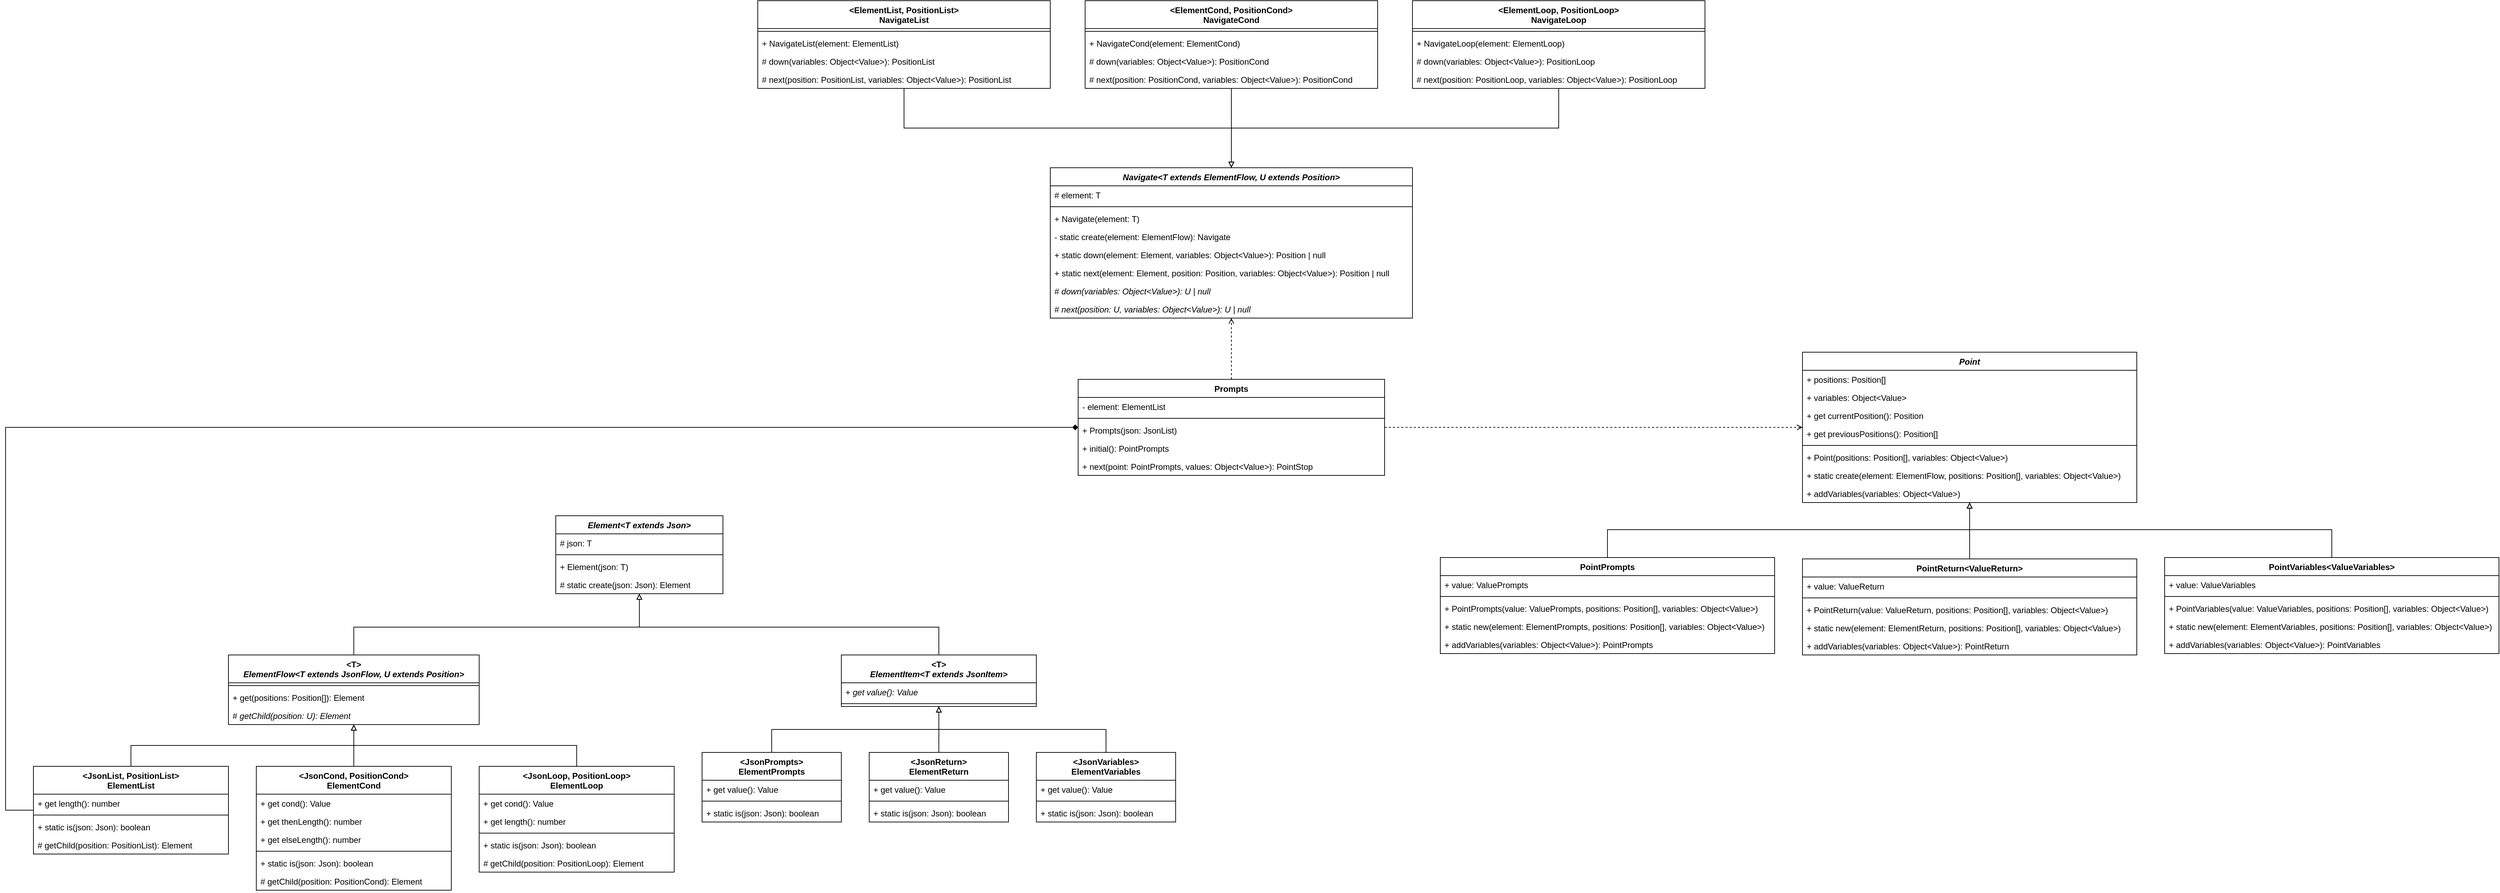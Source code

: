 <mxfile version="22.1.11" type="device">
  <diagram id="C5RBs43oDa-KdzZeNtuy" name="Page-1">
    <mxGraphModel dx="3787" dy="2063" grid="1" gridSize="10" guides="1" tooltips="1" connect="1" arrows="1" fold="1" page="1" pageScale="1" pageWidth="827" pageHeight="1169" math="0" shadow="0">
      <root>
        <mxCell id="WIyWlLk6GJQsqaUBKTNV-0" />
        <mxCell id="WIyWlLk6GJQsqaUBKTNV-1" parent="WIyWlLk6GJQsqaUBKTNV-0" />
        <mxCell id="wrRCGFxMUO7dHaXNpFXi-87" style="edgeStyle=orthogonalEdgeStyle;rounded=0;orthogonalLoop=1;jettySize=auto;html=1;dashed=1;endArrow=open;endFill=0;" parent="WIyWlLk6GJQsqaUBKTNV-1" source="wrRCGFxMUO7dHaXNpFXi-0" target="wrRCGFxMUO7dHaXNpFXi-5" edge="1">
          <mxGeometry relative="1" as="geometry" />
        </mxCell>
        <mxCell id="2OOUMkNJdqYM8mr7H8rO-6" style="edgeStyle=orthogonalEdgeStyle;rounded=0;orthogonalLoop=1;jettySize=auto;html=1;dashed=1;endArrow=open;endFill=0;" parent="WIyWlLk6GJQsqaUBKTNV-1" source="wrRCGFxMUO7dHaXNpFXi-0" target="wrRCGFxMUO7dHaXNpFXi-184" edge="1">
          <mxGeometry relative="1" as="geometry" />
        </mxCell>
        <mxCell id="wrRCGFxMUO7dHaXNpFXi-0" value="Prompts" style="swimlane;fontStyle=1;align=center;verticalAlign=top;childLayout=stackLayout;horizontal=1;startSize=26;horizontalStack=0;resizeParent=1;resizeParentMax=0;resizeLast=0;collapsible=1;marginBottom=0;whiteSpace=wrap;html=1;" parent="WIyWlLk6GJQsqaUBKTNV-1" vertex="1">
          <mxGeometry x="-160" y="64" width="440" height="138" as="geometry" />
        </mxCell>
        <mxCell id="wrRCGFxMUO7dHaXNpFXi-1" value="- element: ElementList" style="text;strokeColor=none;fillColor=none;align=left;verticalAlign=top;spacingLeft=4;spacingRight=4;overflow=hidden;rotatable=0;points=[[0,0.5],[1,0.5]];portConstraint=eastwest;whiteSpace=wrap;html=1;" parent="wrRCGFxMUO7dHaXNpFXi-0" vertex="1">
          <mxGeometry y="26" width="440" height="26" as="geometry" />
        </mxCell>
        <mxCell id="wrRCGFxMUO7dHaXNpFXi-2" value="" style="line;strokeWidth=1;fillColor=none;align=left;verticalAlign=middle;spacingTop=-1;spacingLeft=3;spacingRight=3;rotatable=0;labelPosition=right;points=[];portConstraint=eastwest;strokeColor=inherit;" parent="wrRCGFxMUO7dHaXNpFXi-0" vertex="1">
          <mxGeometry y="52" width="440" height="8" as="geometry" />
        </mxCell>
        <mxCell id="wrRCGFxMUO7dHaXNpFXi-3" value="+ Prompts(json: JsonList)" style="text;strokeColor=none;fillColor=none;align=left;verticalAlign=top;spacingLeft=4;spacingRight=4;overflow=hidden;rotatable=0;points=[[0,0.5],[1,0.5]];portConstraint=eastwest;whiteSpace=wrap;html=1;" parent="wrRCGFxMUO7dHaXNpFXi-0" vertex="1">
          <mxGeometry y="60" width="440" height="26" as="geometry" />
        </mxCell>
        <mxCell id="wrRCGFxMUO7dHaXNpFXi-36" value="+ initial(): PointPrompts" style="text;strokeColor=none;fillColor=none;align=left;verticalAlign=top;spacingLeft=4;spacingRight=4;overflow=hidden;rotatable=0;points=[[0,0.5],[1,0.5]];portConstraint=eastwest;whiteSpace=wrap;html=1;" parent="wrRCGFxMUO7dHaXNpFXi-0" vertex="1">
          <mxGeometry y="86" width="440" height="26" as="geometry" />
        </mxCell>
        <mxCell id="wrRCGFxMUO7dHaXNpFXi-4" value="+ next(point: PointPrompts, values: Object&amp;lt;Value&amp;gt;): PointStop" style="text;strokeColor=none;fillColor=none;align=left;verticalAlign=top;spacingLeft=4;spacingRight=4;overflow=hidden;rotatable=0;points=[[0,0.5],[1,0.5]];portConstraint=eastwest;whiteSpace=wrap;html=1;" parent="wrRCGFxMUO7dHaXNpFXi-0" vertex="1">
          <mxGeometry y="112" width="440" height="26" as="geometry" />
        </mxCell>
        <mxCell id="wrRCGFxMUO7dHaXNpFXi-5" value="&lt;i&gt;Point&lt;/i&gt;" style="swimlane;fontStyle=1;align=center;verticalAlign=top;childLayout=stackLayout;horizontal=1;startSize=26;horizontalStack=0;resizeParent=1;resizeParentMax=0;resizeLast=0;collapsible=1;marginBottom=0;whiteSpace=wrap;html=1;" parent="WIyWlLk6GJQsqaUBKTNV-1" vertex="1">
          <mxGeometry x="880" y="25" width="480" height="216" as="geometry" />
        </mxCell>
        <mxCell id="wrRCGFxMUO7dHaXNpFXi-15" value="+ positions: Position[]" style="text;strokeColor=none;fillColor=none;align=left;verticalAlign=top;spacingLeft=4;spacingRight=4;overflow=hidden;rotatable=0;points=[[0,0.5],[1,0.5]];portConstraint=eastwest;whiteSpace=wrap;html=1;" parent="wrRCGFxMUO7dHaXNpFXi-5" vertex="1">
          <mxGeometry y="26" width="480" height="26" as="geometry" />
        </mxCell>
        <mxCell id="2OOUMkNJdqYM8mr7H8rO-25" value="+ variables: Object&amp;lt;Value&amp;gt;" style="text;strokeColor=none;fillColor=none;align=left;verticalAlign=top;spacingLeft=4;spacingRight=4;overflow=hidden;rotatable=0;points=[[0,0.5],[1,0.5]];portConstraint=eastwest;whiteSpace=wrap;html=1;" parent="wrRCGFxMUO7dHaXNpFXi-5" vertex="1">
          <mxGeometry y="52" width="480" height="26" as="geometry" />
        </mxCell>
        <mxCell id="2OOUMkNJdqYM8mr7H8rO-26" value="+ get currentPosition(): Position" style="text;strokeColor=none;fillColor=none;align=left;verticalAlign=top;spacingLeft=4;spacingRight=4;overflow=hidden;rotatable=0;points=[[0,0.5],[1,0.5]];portConstraint=eastwest;whiteSpace=wrap;html=1;" parent="wrRCGFxMUO7dHaXNpFXi-5" vertex="1">
          <mxGeometry y="78" width="480" height="26" as="geometry" />
        </mxCell>
        <mxCell id="wrRCGFxMUO7dHaXNpFXi-6" value="+ get previousPositions(): Position[]" style="text;strokeColor=none;fillColor=none;align=left;verticalAlign=top;spacingLeft=4;spacingRight=4;overflow=hidden;rotatable=0;points=[[0,0.5],[1,0.5]];portConstraint=eastwest;whiteSpace=wrap;html=1;" parent="wrRCGFxMUO7dHaXNpFXi-5" vertex="1">
          <mxGeometry y="104" width="480" height="26" as="geometry" />
        </mxCell>
        <mxCell id="wrRCGFxMUO7dHaXNpFXi-7" value="" style="line;strokeWidth=1;fillColor=none;align=left;verticalAlign=middle;spacingTop=-1;spacingLeft=3;spacingRight=3;rotatable=0;labelPosition=right;points=[];portConstraint=eastwest;strokeColor=inherit;" parent="wrRCGFxMUO7dHaXNpFXi-5" vertex="1">
          <mxGeometry y="130" width="480" height="8" as="geometry" />
        </mxCell>
        <mxCell id="wrRCGFxMUO7dHaXNpFXi-8" value="+ Point(positions: Position[], variables: Object&amp;lt;Value&amp;gt;)" style="text;strokeColor=none;fillColor=none;align=left;verticalAlign=top;spacingLeft=4;spacingRight=4;overflow=hidden;rotatable=0;points=[[0,0.5],[1,0.5]];portConstraint=eastwest;whiteSpace=wrap;html=1;" parent="wrRCGFxMUO7dHaXNpFXi-5" vertex="1">
          <mxGeometry y="138" width="480" height="26" as="geometry" />
        </mxCell>
        <mxCell id="2OOUMkNJdqYM8mr7H8rO-23" value="+ static create(element: ElementFlow, positions: Position[], variables: Object&amp;lt;Value&amp;gt;)" style="text;strokeColor=none;fillColor=none;align=left;verticalAlign=top;spacingLeft=4;spacingRight=4;overflow=hidden;rotatable=0;points=[[0,0.5],[1,0.5]];portConstraint=eastwest;whiteSpace=wrap;html=1;" parent="wrRCGFxMUO7dHaXNpFXi-5" vertex="1">
          <mxGeometry y="164" width="480" height="26" as="geometry" />
        </mxCell>
        <mxCell id="2OOUMkNJdqYM8mr7H8rO-24" value="+ addVariables(variables: Object&amp;lt;Value&amp;gt;)" style="text;strokeColor=none;fillColor=none;align=left;verticalAlign=top;spacingLeft=4;spacingRight=4;overflow=hidden;rotatable=0;points=[[0,0.5],[1,0.5]];portConstraint=eastwest;whiteSpace=wrap;html=1;" parent="wrRCGFxMUO7dHaXNpFXi-5" vertex="1">
          <mxGeometry y="190" width="480" height="26" as="geometry" />
        </mxCell>
        <mxCell id="2_axXscq1xJWhajw0L7Z-4" style="edgeStyle=orthogonalEdgeStyle;rounded=0;orthogonalLoop=1;jettySize=auto;html=1;endArrow=block;endFill=0;" parent="WIyWlLk6GJQsqaUBKTNV-1" source="wrRCGFxMUO7dHaXNpFXi-47" target="wrRCGFxMUO7dHaXNpFXi-5" edge="1">
          <mxGeometry relative="1" as="geometry">
            <Array as="points">
              <mxPoint x="600" y="280" />
              <mxPoint x="1120" y="280" />
            </Array>
          </mxGeometry>
        </mxCell>
        <mxCell id="wrRCGFxMUO7dHaXNpFXi-47" value="PointPrompts" style="swimlane;fontStyle=1;align=center;verticalAlign=top;childLayout=stackLayout;horizontal=1;startSize=26;horizontalStack=0;resizeParent=1;resizeParentMax=0;resizeLast=0;collapsible=1;marginBottom=0;whiteSpace=wrap;html=1;" parent="WIyWlLk6GJQsqaUBKTNV-1" vertex="1">
          <mxGeometry x="360" y="320" width="480" height="138" as="geometry" />
        </mxCell>
        <mxCell id="2OOUMkNJdqYM8mr7H8rO-51" value="+ value: ValuePrompts" style="text;strokeColor=none;fillColor=none;align=left;verticalAlign=top;spacingLeft=4;spacingRight=4;overflow=hidden;rotatable=0;points=[[0,0.5],[1,0.5]];portConstraint=eastwest;whiteSpace=wrap;html=1;" parent="wrRCGFxMUO7dHaXNpFXi-47" vertex="1">
          <mxGeometry y="26" width="480" height="26" as="geometry" />
        </mxCell>
        <mxCell id="wrRCGFxMUO7dHaXNpFXi-48" value="" style="line;strokeWidth=1;fillColor=none;align=left;verticalAlign=middle;spacingTop=-1;spacingLeft=3;spacingRight=3;rotatable=0;labelPosition=right;points=[];portConstraint=eastwest;strokeColor=inherit;" parent="wrRCGFxMUO7dHaXNpFXi-47" vertex="1">
          <mxGeometry y="52" width="480" height="8" as="geometry" />
        </mxCell>
        <mxCell id="wrRCGFxMUO7dHaXNpFXi-49" value="+ PointPrompts(value: ValuePrompts, positions: Position[], variables: Object&amp;lt;Value&amp;gt;)" style="text;strokeColor=none;fillColor=none;align=left;verticalAlign=top;spacingLeft=4;spacingRight=4;overflow=hidden;rotatable=0;points=[[0,0.5],[1,0.5]];portConstraint=eastwest;whiteSpace=wrap;html=1;" parent="wrRCGFxMUO7dHaXNpFXi-47" vertex="1">
          <mxGeometry y="60" width="480" height="26" as="geometry" />
        </mxCell>
        <mxCell id="2OOUMkNJdqYM8mr7H8rO-35" value="+ static new(element: ElementPrompts, positions: Position[], variables: Object&amp;lt;Value&amp;gt;)" style="text;strokeColor=none;fillColor=none;align=left;verticalAlign=top;spacingLeft=4;spacingRight=4;overflow=hidden;rotatable=0;points=[[0,0.5],[1,0.5]];portConstraint=eastwest;whiteSpace=wrap;html=1;" parent="wrRCGFxMUO7dHaXNpFXi-47" vertex="1">
          <mxGeometry y="86" width="480" height="26" as="geometry" />
        </mxCell>
        <mxCell id="2OOUMkNJdqYM8mr7H8rO-36" value="+ addVariables(variables: Object&amp;lt;Value&amp;gt;): PointPrompts" style="text;strokeColor=none;fillColor=none;align=left;verticalAlign=top;spacingLeft=4;spacingRight=4;overflow=hidden;rotatable=0;points=[[0,0.5],[1,0.5]];portConstraint=eastwest;whiteSpace=wrap;html=1;" parent="wrRCGFxMUO7dHaXNpFXi-47" vertex="1">
          <mxGeometry y="112" width="480" height="26" as="geometry" />
        </mxCell>
        <mxCell id="2_axXscq1xJWhajw0L7Z-2" style="edgeStyle=orthogonalEdgeStyle;rounded=0;orthogonalLoop=1;jettySize=auto;html=1;endArrow=block;endFill=0;" parent="WIyWlLk6GJQsqaUBKTNV-1" source="wrRCGFxMUO7dHaXNpFXi-53" target="wrRCGFxMUO7dHaXNpFXi-5" edge="1">
          <mxGeometry relative="1" as="geometry" />
        </mxCell>
        <mxCell id="wrRCGFxMUO7dHaXNpFXi-53" value="PointReturn&amp;lt;ValueReturn&amp;gt;" style="swimlane;fontStyle=1;align=center;verticalAlign=top;childLayout=stackLayout;horizontal=1;startSize=26;horizontalStack=0;resizeParent=1;resizeParentMax=0;resizeLast=0;collapsible=1;marginBottom=0;whiteSpace=wrap;html=1;" parent="WIyWlLk6GJQsqaUBKTNV-1" vertex="1">
          <mxGeometry x="880" y="322" width="480" height="138" as="geometry" />
        </mxCell>
        <mxCell id="2_axXscq1xJWhajw0L7Z-0" value="+ value: ValueReturn" style="text;strokeColor=none;fillColor=none;align=left;verticalAlign=top;spacingLeft=4;spacingRight=4;overflow=hidden;rotatable=0;points=[[0,0.5],[1,0.5]];portConstraint=eastwest;whiteSpace=wrap;html=1;" parent="wrRCGFxMUO7dHaXNpFXi-53" vertex="1">
          <mxGeometry y="26" width="480" height="26" as="geometry" />
        </mxCell>
        <mxCell id="wrRCGFxMUO7dHaXNpFXi-57" value="" style="line;strokeWidth=1;fillColor=none;align=left;verticalAlign=middle;spacingTop=-1;spacingLeft=3;spacingRight=3;rotatable=0;labelPosition=right;points=[];portConstraint=eastwest;strokeColor=inherit;" parent="wrRCGFxMUO7dHaXNpFXi-53" vertex="1">
          <mxGeometry y="52" width="480" height="8" as="geometry" />
        </mxCell>
        <mxCell id="wrRCGFxMUO7dHaXNpFXi-58" value="+ PointReturn(value: ValueReturn, positions: Position[], variables: Object&amp;lt;Value&amp;gt;)" style="text;strokeColor=none;fillColor=none;align=left;verticalAlign=top;spacingLeft=4;spacingRight=4;overflow=hidden;rotatable=0;points=[[0,0.5],[1,0.5]];portConstraint=eastwest;whiteSpace=wrap;html=1;" parent="wrRCGFxMUO7dHaXNpFXi-53" vertex="1">
          <mxGeometry y="60" width="480" height="26" as="geometry" />
        </mxCell>
        <mxCell id="2OOUMkNJdqYM8mr7H8rO-37" value="+ static new(element: ElementReturn, positions: Position[], variables: Object&amp;lt;Value&amp;gt;)" style="text;strokeColor=none;fillColor=none;align=left;verticalAlign=top;spacingLeft=4;spacingRight=4;overflow=hidden;rotatable=0;points=[[0,0.5],[1,0.5]];portConstraint=eastwest;whiteSpace=wrap;html=1;" parent="wrRCGFxMUO7dHaXNpFXi-53" vertex="1">
          <mxGeometry y="86" width="480" height="26" as="geometry" />
        </mxCell>
        <mxCell id="2OOUMkNJdqYM8mr7H8rO-38" value="+ addVariables(variables: Object&amp;lt;Value&amp;gt;): PointReturn" style="text;strokeColor=none;fillColor=none;align=left;verticalAlign=top;spacingLeft=4;spacingRight=4;overflow=hidden;rotatable=0;points=[[0,0.5],[1,0.5]];portConstraint=eastwest;whiteSpace=wrap;html=1;" parent="wrRCGFxMUO7dHaXNpFXi-53" vertex="1">
          <mxGeometry y="112" width="480" height="26" as="geometry" />
        </mxCell>
        <mxCell id="2_axXscq1xJWhajw0L7Z-5" style="edgeStyle=orthogonalEdgeStyle;rounded=0;orthogonalLoop=1;jettySize=auto;html=1;endArrow=block;endFill=0;" parent="WIyWlLk6GJQsqaUBKTNV-1" source="wrRCGFxMUO7dHaXNpFXi-59" target="wrRCGFxMUO7dHaXNpFXi-5" edge="1">
          <mxGeometry relative="1" as="geometry">
            <Array as="points">
              <mxPoint x="1640" y="280" />
              <mxPoint x="1120" y="280" />
            </Array>
          </mxGeometry>
        </mxCell>
        <mxCell id="wrRCGFxMUO7dHaXNpFXi-59" value="PointVariables&amp;lt;ValueVariables&amp;gt;" style="swimlane;fontStyle=1;align=center;verticalAlign=top;childLayout=stackLayout;horizontal=1;startSize=26;horizontalStack=0;resizeParent=1;resizeParentMax=0;resizeLast=0;collapsible=1;marginBottom=0;whiteSpace=wrap;html=1;" parent="WIyWlLk6GJQsqaUBKTNV-1" vertex="1">
          <mxGeometry x="1400" y="320" width="480" height="138" as="geometry" />
        </mxCell>
        <mxCell id="2_axXscq1xJWhajw0L7Z-1" value="+ value: ValueVariables" style="text;strokeColor=none;fillColor=none;align=left;verticalAlign=top;spacingLeft=4;spacingRight=4;overflow=hidden;rotatable=0;points=[[0,0.5],[1,0.5]];portConstraint=eastwest;whiteSpace=wrap;html=1;" parent="wrRCGFxMUO7dHaXNpFXi-59" vertex="1">
          <mxGeometry y="26" width="480" height="26" as="geometry" />
        </mxCell>
        <mxCell id="wrRCGFxMUO7dHaXNpFXi-61" value="" style="line;strokeWidth=1;fillColor=none;align=left;verticalAlign=middle;spacingTop=-1;spacingLeft=3;spacingRight=3;rotatable=0;labelPosition=right;points=[];portConstraint=eastwest;strokeColor=inherit;" parent="wrRCGFxMUO7dHaXNpFXi-59" vertex="1">
          <mxGeometry y="52" width="480" height="8" as="geometry" />
        </mxCell>
        <mxCell id="wrRCGFxMUO7dHaXNpFXi-62" value="+ PointVariables(value: ValueVariables, positions: Position[], variables: Object&amp;lt;Value&amp;gt;)" style="text;strokeColor=none;fillColor=none;align=left;verticalAlign=top;spacingLeft=4;spacingRight=4;overflow=hidden;rotatable=0;points=[[0,0.5],[1,0.5]];portConstraint=eastwest;whiteSpace=wrap;html=1;" parent="wrRCGFxMUO7dHaXNpFXi-59" vertex="1">
          <mxGeometry y="60" width="480" height="26" as="geometry" />
        </mxCell>
        <mxCell id="2OOUMkNJdqYM8mr7H8rO-39" value="+ static new(element: ElementVariables, positions: Position[], variables: Object&amp;lt;Value&amp;gt;)" style="text;strokeColor=none;fillColor=none;align=left;verticalAlign=top;spacingLeft=4;spacingRight=4;overflow=hidden;rotatable=0;points=[[0,0.5],[1,0.5]];portConstraint=eastwest;whiteSpace=wrap;html=1;" parent="wrRCGFxMUO7dHaXNpFXi-59" vertex="1">
          <mxGeometry y="86" width="480" height="26" as="geometry" />
        </mxCell>
        <mxCell id="2OOUMkNJdqYM8mr7H8rO-40" value="+ addVariables(variables: Object&amp;lt;Value&amp;gt;): PointVariables" style="text;strokeColor=none;fillColor=none;align=left;verticalAlign=top;spacingLeft=4;spacingRight=4;overflow=hidden;rotatable=0;points=[[0,0.5],[1,0.5]];portConstraint=eastwest;whiteSpace=wrap;html=1;" parent="wrRCGFxMUO7dHaXNpFXi-59" vertex="1">
          <mxGeometry y="112" width="480" height="26" as="geometry" />
        </mxCell>
        <mxCell id="wrRCGFxMUO7dHaXNpFXi-110" value="&lt;i&gt;Element&amp;lt;T extends Json&amp;gt;&lt;/i&gt;" style="swimlane;fontStyle=1;align=center;verticalAlign=top;childLayout=stackLayout;horizontal=1;startSize=26;horizontalStack=0;resizeParent=1;resizeParentMax=0;resizeLast=0;collapsible=1;marginBottom=0;whiteSpace=wrap;html=1;" parent="WIyWlLk6GJQsqaUBKTNV-1" vertex="1">
          <mxGeometry x="-910" y="260" width="240" height="112" as="geometry" />
        </mxCell>
        <mxCell id="wrRCGFxMUO7dHaXNpFXi-111" value="# json: T" style="text;strokeColor=none;fillColor=none;align=left;verticalAlign=top;spacingLeft=4;spacingRight=4;overflow=hidden;rotatable=0;points=[[0,0.5],[1,0.5]];portConstraint=eastwest;whiteSpace=wrap;html=1;" parent="wrRCGFxMUO7dHaXNpFXi-110" vertex="1">
          <mxGeometry y="26" width="240" height="26" as="geometry" />
        </mxCell>
        <mxCell id="wrRCGFxMUO7dHaXNpFXi-112" value="" style="line;strokeWidth=1;fillColor=none;align=left;verticalAlign=middle;spacingTop=-1;spacingLeft=3;spacingRight=3;rotatable=0;labelPosition=right;points=[];portConstraint=eastwest;strokeColor=inherit;" parent="wrRCGFxMUO7dHaXNpFXi-110" vertex="1">
          <mxGeometry y="52" width="240" height="8" as="geometry" />
        </mxCell>
        <mxCell id="wrRCGFxMUO7dHaXNpFXi-113" value="+ Element(json: T)" style="text;strokeColor=none;fillColor=none;align=left;verticalAlign=top;spacingLeft=4;spacingRight=4;overflow=hidden;rotatable=0;points=[[0,0.5],[1,0.5]];portConstraint=eastwest;whiteSpace=wrap;html=1;" parent="wrRCGFxMUO7dHaXNpFXi-110" vertex="1">
          <mxGeometry y="60" width="240" height="26" as="geometry" />
        </mxCell>
        <mxCell id="wrRCGFxMUO7dHaXNpFXi-114" value="# static create(json: Json): Element" style="text;strokeColor=none;fillColor=none;align=left;verticalAlign=top;spacingLeft=4;spacingRight=4;overflow=hidden;rotatable=0;points=[[0,0.5],[1,0.5]];portConstraint=eastwest;whiteSpace=wrap;html=1;" parent="wrRCGFxMUO7dHaXNpFXi-110" vertex="1">
          <mxGeometry y="86" width="240" height="26" as="geometry" />
        </mxCell>
        <mxCell id="wrRCGFxMUO7dHaXNpFXi-171" style="edgeStyle=orthogonalEdgeStyle;rounded=0;orthogonalLoop=1;jettySize=auto;html=1;endArrow=block;endFill=0;" parent="WIyWlLk6GJQsqaUBKTNV-1" source="wrRCGFxMUO7dHaXNpFXi-117" target="wrRCGFxMUO7dHaXNpFXi-110" edge="1">
          <mxGeometry relative="1" as="geometry">
            <Array as="points">
              <mxPoint x="-1200" y="420" />
              <mxPoint x="-790" y="420" />
            </Array>
          </mxGeometry>
        </mxCell>
        <mxCell id="wrRCGFxMUO7dHaXNpFXi-117" value="&amp;lt;T&amp;gt;&lt;br&gt;&lt;i&gt;ElementFlow&amp;lt;T extends JsonFlow, U extends Position&amp;gt;&lt;/i&gt;" style="swimlane;fontStyle=1;align=center;verticalAlign=top;childLayout=stackLayout;horizontal=1;startSize=40;horizontalStack=0;resizeParent=1;resizeParentMax=0;resizeLast=0;collapsible=1;marginBottom=0;whiteSpace=wrap;html=1;" parent="WIyWlLk6GJQsqaUBKTNV-1" vertex="1">
          <mxGeometry x="-1380" y="460" width="360" height="100" as="geometry" />
        </mxCell>
        <mxCell id="wrRCGFxMUO7dHaXNpFXi-119" value="" style="line;strokeWidth=1;fillColor=none;align=left;verticalAlign=middle;spacingTop=-1;spacingLeft=3;spacingRight=3;rotatable=0;labelPosition=right;points=[];portConstraint=eastwest;strokeColor=inherit;" parent="wrRCGFxMUO7dHaXNpFXi-117" vertex="1">
          <mxGeometry y="40" width="360" height="8" as="geometry" />
        </mxCell>
        <mxCell id="wrRCGFxMUO7dHaXNpFXi-121" value="+ get(positions: Position[]): Element" style="text;strokeColor=none;fillColor=none;align=left;verticalAlign=top;spacingLeft=4;spacingRight=4;overflow=hidden;rotatable=0;points=[[0,0.5],[1,0.5]];portConstraint=eastwest;whiteSpace=wrap;html=1;" parent="wrRCGFxMUO7dHaXNpFXi-117" vertex="1">
          <mxGeometry y="48" width="360" height="26" as="geometry" />
        </mxCell>
        <mxCell id="wrRCGFxMUO7dHaXNpFXi-122" value="#&amp;nbsp;&lt;i&gt;getChild(position: U): Element&lt;/i&gt;" style="text;strokeColor=none;fillColor=none;align=left;verticalAlign=top;spacingLeft=4;spacingRight=4;overflow=hidden;rotatable=0;points=[[0,0.5],[1,0.5]];portConstraint=eastwest;whiteSpace=wrap;html=1;" parent="wrRCGFxMUO7dHaXNpFXi-117" vertex="1">
          <mxGeometry y="74" width="360" height="26" as="geometry" />
        </mxCell>
        <mxCell id="wrRCGFxMUO7dHaXNpFXi-169" style="edgeStyle=orthogonalEdgeStyle;rounded=0;orthogonalLoop=1;jettySize=auto;html=1;endArrow=block;endFill=0;" parent="WIyWlLk6GJQsqaUBKTNV-1" source="wrRCGFxMUO7dHaXNpFXi-123" target="wrRCGFxMUO7dHaXNpFXi-117" edge="1">
          <mxGeometry relative="1" as="geometry" />
        </mxCell>
        <mxCell id="wrRCGFxMUO7dHaXNpFXi-175" style="edgeStyle=orthogonalEdgeStyle;rounded=0;orthogonalLoop=1;jettySize=auto;html=1;endArrow=diamond;endFill=1;" parent="WIyWlLk6GJQsqaUBKTNV-1" source="wrRCGFxMUO7dHaXNpFXi-123" target="wrRCGFxMUO7dHaXNpFXi-0" edge="1">
          <mxGeometry relative="1" as="geometry">
            <Array as="points">
              <mxPoint x="-1700" y="683" />
              <mxPoint x="-1700" y="133" />
            </Array>
            <mxPoint x="-910" y="133" as="targetPoint" />
          </mxGeometry>
        </mxCell>
        <mxCell id="wrRCGFxMUO7dHaXNpFXi-123" value="&amp;lt;JsonList, PositionList&amp;gt;&lt;br&gt;ElementList" style="swimlane;fontStyle=1;align=center;verticalAlign=top;childLayout=stackLayout;horizontal=1;startSize=40;horizontalStack=0;resizeParent=1;resizeParentMax=0;resizeLast=0;collapsible=1;marginBottom=0;whiteSpace=wrap;html=1;" parent="WIyWlLk6GJQsqaUBKTNV-1" vertex="1">
          <mxGeometry x="-1660" y="620" width="280" height="126" as="geometry" />
        </mxCell>
        <mxCell id="wrRCGFxMUO7dHaXNpFXi-127" value="+ get length(): number" style="text;strokeColor=none;fillColor=none;align=left;verticalAlign=top;spacingLeft=4;spacingRight=4;overflow=hidden;rotatable=0;points=[[0,0.5],[1,0.5]];portConstraint=eastwest;whiteSpace=wrap;html=1;" parent="wrRCGFxMUO7dHaXNpFXi-123" vertex="1">
          <mxGeometry y="40" width="280" height="26" as="geometry" />
        </mxCell>
        <mxCell id="wrRCGFxMUO7dHaXNpFXi-124" value="" style="line;strokeWidth=1;fillColor=none;align=left;verticalAlign=middle;spacingTop=-1;spacingLeft=3;spacingRight=3;rotatable=0;labelPosition=right;points=[];portConstraint=eastwest;strokeColor=inherit;" parent="wrRCGFxMUO7dHaXNpFXi-123" vertex="1">
          <mxGeometry y="66" width="280" height="8" as="geometry" />
        </mxCell>
        <mxCell id="wrRCGFxMUO7dHaXNpFXi-128" value="+ static is(json: Json): boolean" style="text;strokeColor=none;fillColor=none;align=left;verticalAlign=top;spacingLeft=4;spacingRight=4;overflow=hidden;rotatable=0;points=[[0,0.5],[1,0.5]];portConstraint=eastwest;whiteSpace=wrap;html=1;" parent="wrRCGFxMUO7dHaXNpFXi-123" vertex="1">
          <mxGeometry y="74" width="280" height="26" as="geometry" />
        </mxCell>
        <mxCell id="wrRCGFxMUO7dHaXNpFXi-125" value="# getChild(position: PositionList): Element" style="text;strokeColor=none;fillColor=none;align=left;verticalAlign=top;spacingLeft=4;spacingRight=4;overflow=hidden;rotatable=0;points=[[0,0.5],[1,0.5]];portConstraint=eastwest;whiteSpace=wrap;html=1;" parent="wrRCGFxMUO7dHaXNpFXi-123" vertex="1">
          <mxGeometry y="100" width="280" height="26" as="geometry" />
        </mxCell>
        <mxCell id="wrRCGFxMUO7dHaXNpFXi-168" style="edgeStyle=orthogonalEdgeStyle;rounded=0;orthogonalLoop=1;jettySize=auto;html=1;endArrow=block;endFill=0;" parent="WIyWlLk6GJQsqaUBKTNV-1" source="wrRCGFxMUO7dHaXNpFXi-129" target="wrRCGFxMUO7dHaXNpFXi-117" edge="1">
          <mxGeometry relative="1" as="geometry" />
        </mxCell>
        <mxCell id="wrRCGFxMUO7dHaXNpFXi-129" value="&amp;lt;JsonCond, PositionCond&amp;gt;&lt;br&gt;ElementCond" style="swimlane;fontStyle=1;align=center;verticalAlign=top;childLayout=stackLayout;horizontal=1;startSize=40;horizontalStack=0;resizeParent=1;resizeParentMax=0;resizeLast=0;collapsible=1;marginBottom=0;whiteSpace=wrap;html=1;" parent="WIyWlLk6GJQsqaUBKTNV-1" vertex="1">
          <mxGeometry x="-1340" y="620" width="280" height="178" as="geometry" />
        </mxCell>
        <mxCell id="wrRCGFxMUO7dHaXNpFXi-130" value="+ get cond(): Value" style="text;strokeColor=none;fillColor=none;align=left;verticalAlign=top;spacingLeft=4;spacingRight=4;overflow=hidden;rotatable=0;points=[[0,0.5],[1,0.5]];portConstraint=eastwest;whiteSpace=wrap;html=1;" parent="wrRCGFxMUO7dHaXNpFXi-129" vertex="1">
          <mxGeometry y="40" width="280" height="26" as="geometry" />
        </mxCell>
        <mxCell id="wrRCGFxMUO7dHaXNpFXi-134" value="+ get thenLength(): number" style="text;strokeColor=none;fillColor=none;align=left;verticalAlign=top;spacingLeft=4;spacingRight=4;overflow=hidden;rotatable=0;points=[[0,0.5],[1,0.5]];portConstraint=eastwest;whiteSpace=wrap;html=1;" parent="wrRCGFxMUO7dHaXNpFXi-129" vertex="1">
          <mxGeometry y="66" width="280" height="26" as="geometry" />
        </mxCell>
        <mxCell id="wrRCGFxMUO7dHaXNpFXi-135" value="+ get elseLength(): number" style="text;strokeColor=none;fillColor=none;align=left;verticalAlign=top;spacingLeft=4;spacingRight=4;overflow=hidden;rotatable=0;points=[[0,0.5],[1,0.5]];portConstraint=eastwest;whiteSpace=wrap;html=1;" parent="wrRCGFxMUO7dHaXNpFXi-129" vertex="1">
          <mxGeometry y="92" width="280" height="26" as="geometry" />
        </mxCell>
        <mxCell id="wrRCGFxMUO7dHaXNpFXi-131" value="" style="line;strokeWidth=1;fillColor=none;align=left;verticalAlign=middle;spacingTop=-1;spacingLeft=3;spacingRight=3;rotatable=0;labelPosition=right;points=[];portConstraint=eastwest;strokeColor=inherit;" parent="wrRCGFxMUO7dHaXNpFXi-129" vertex="1">
          <mxGeometry y="118" width="280" height="8" as="geometry" />
        </mxCell>
        <mxCell id="wrRCGFxMUO7dHaXNpFXi-132" value="+ static is(json: Json): boolean" style="text;strokeColor=none;fillColor=none;align=left;verticalAlign=top;spacingLeft=4;spacingRight=4;overflow=hidden;rotatable=0;points=[[0,0.5],[1,0.5]];portConstraint=eastwest;whiteSpace=wrap;html=1;" parent="wrRCGFxMUO7dHaXNpFXi-129" vertex="1">
          <mxGeometry y="126" width="280" height="26" as="geometry" />
        </mxCell>
        <mxCell id="wrRCGFxMUO7dHaXNpFXi-133" value="# getChild(position: PositionCond): Element" style="text;strokeColor=none;fillColor=none;align=left;verticalAlign=top;spacingLeft=4;spacingRight=4;overflow=hidden;rotatable=0;points=[[0,0.5],[1,0.5]];portConstraint=eastwest;whiteSpace=wrap;html=1;" parent="wrRCGFxMUO7dHaXNpFXi-129" vertex="1">
          <mxGeometry y="152" width="280" height="26" as="geometry" />
        </mxCell>
        <mxCell id="wrRCGFxMUO7dHaXNpFXi-170" style="edgeStyle=orthogonalEdgeStyle;rounded=0;orthogonalLoop=1;jettySize=auto;html=1;endArrow=block;endFill=0;" parent="WIyWlLk6GJQsqaUBKTNV-1" source="wrRCGFxMUO7dHaXNpFXi-136" target="wrRCGFxMUO7dHaXNpFXi-117" edge="1">
          <mxGeometry relative="1" as="geometry" />
        </mxCell>
        <mxCell id="wrRCGFxMUO7dHaXNpFXi-136" value="&amp;lt;JsonLoop, PositionLoop&amp;gt;&lt;br&gt;ElementLoop" style="swimlane;fontStyle=1;align=center;verticalAlign=top;childLayout=stackLayout;horizontal=1;startSize=40;horizontalStack=0;resizeParent=1;resizeParentMax=0;resizeLast=0;collapsible=1;marginBottom=0;whiteSpace=wrap;html=1;" parent="WIyWlLk6GJQsqaUBKTNV-1" vertex="1">
          <mxGeometry x="-1020" y="620" width="280" height="152" as="geometry" />
        </mxCell>
        <mxCell id="wrRCGFxMUO7dHaXNpFXi-137" value="+ get cond(): Value" style="text;strokeColor=none;fillColor=none;align=left;verticalAlign=top;spacingLeft=4;spacingRight=4;overflow=hidden;rotatable=0;points=[[0,0.5],[1,0.5]];portConstraint=eastwest;whiteSpace=wrap;html=1;" parent="wrRCGFxMUO7dHaXNpFXi-136" vertex="1">
          <mxGeometry y="40" width="280" height="26" as="geometry" />
        </mxCell>
        <mxCell id="wrRCGFxMUO7dHaXNpFXi-138" value="+ get length(): number" style="text;strokeColor=none;fillColor=none;align=left;verticalAlign=top;spacingLeft=4;spacingRight=4;overflow=hidden;rotatable=0;points=[[0,0.5],[1,0.5]];portConstraint=eastwest;whiteSpace=wrap;html=1;" parent="wrRCGFxMUO7dHaXNpFXi-136" vertex="1">
          <mxGeometry y="66" width="280" height="26" as="geometry" />
        </mxCell>
        <mxCell id="wrRCGFxMUO7dHaXNpFXi-140" value="" style="line;strokeWidth=1;fillColor=none;align=left;verticalAlign=middle;spacingTop=-1;spacingLeft=3;spacingRight=3;rotatable=0;labelPosition=right;points=[];portConstraint=eastwest;strokeColor=inherit;" parent="wrRCGFxMUO7dHaXNpFXi-136" vertex="1">
          <mxGeometry y="92" width="280" height="8" as="geometry" />
        </mxCell>
        <mxCell id="wrRCGFxMUO7dHaXNpFXi-141" value="+ static is(json: Json): boolean" style="text;strokeColor=none;fillColor=none;align=left;verticalAlign=top;spacingLeft=4;spacingRight=4;overflow=hidden;rotatable=0;points=[[0,0.5],[1,0.5]];portConstraint=eastwest;whiteSpace=wrap;html=1;" parent="wrRCGFxMUO7dHaXNpFXi-136" vertex="1">
          <mxGeometry y="100" width="280" height="26" as="geometry" />
        </mxCell>
        <mxCell id="wrRCGFxMUO7dHaXNpFXi-142" value="# getChild(position: PositionLoop): Element" style="text;strokeColor=none;fillColor=none;align=left;verticalAlign=top;spacingLeft=4;spacingRight=4;overflow=hidden;rotatable=0;points=[[0,0.5],[1,0.5]];portConstraint=eastwest;whiteSpace=wrap;html=1;" parent="wrRCGFxMUO7dHaXNpFXi-136" vertex="1">
          <mxGeometry y="126" width="280" height="26" as="geometry" />
        </mxCell>
        <mxCell id="wrRCGFxMUO7dHaXNpFXi-172" style="edgeStyle=orthogonalEdgeStyle;rounded=0;orthogonalLoop=1;jettySize=auto;html=1;endArrow=block;endFill=0;" parent="WIyWlLk6GJQsqaUBKTNV-1" source="wrRCGFxMUO7dHaXNpFXi-143" target="wrRCGFxMUO7dHaXNpFXi-110" edge="1">
          <mxGeometry relative="1" as="geometry">
            <Array as="points">
              <mxPoint x="-360" y="420" />
              <mxPoint x="-790" y="420" />
            </Array>
          </mxGeometry>
        </mxCell>
        <mxCell id="wrRCGFxMUO7dHaXNpFXi-143" value="&amp;lt;T&amp;gt;&lt;br&gt;&lt;i&gt;ElementItem&amp;lt;T extends JsonItem&amp;gt;&lt;/i&gt;" style="swimlane;fontStyle=1;align=center;verticalAlign=top;childLayout=stackLayout;horizontal=1;startSize=40;horizontalStack=0;resizeParent=1;resizeParentMax=0;resizeLast=0;collapsible=1;marginBottom=0;whiteSpace=wrap;html=1;" parent="WIyWlLk6GJQsqaUBKTNV-1" vertex="1">
          <mxGeometry x="-500" y="460" width="280" height="74" as="geometry" />
        </mxCell>
        <mxCell id="2OOUMkNJdqYM8mr7H8rO-4" value="+ &lt;i&gt;get value(): Value&lt;/i&gt;" style="text;strokeColor=none;fillColor=none;align=left;verticalAlign=top;spacingLeft=4;spacingRight=4;overflow=hidden;rotatable=0;points=[[0,0.5],[1,0.5]];portConstraint=eastwest;whiteSpace=wrap;html=1;" parent="wrRCGFxMUO7dHaXNpFXi-143" vertex="1">
          <mxGeometry y="40" width="280" height="26" as="geometry" />
        </mxCell>
        <mxCell id="wrRCGFxMUO7dHaXNpFXi-146" value="" style="line;strokeWidth=1;fillColor=none;align=left;verticalAlign=middle;spacingTop=-1;spacingLeft=3;spacingRight=3;rotatable=0;labelPosition=right;points=[];portConstraint=eastwest;strokeColor=inherit;" parent="wrRCGFxMUO7dHaXNpFXi-143" vertex="1">
          <mxGeometry y="66" width="280" height="8" as="geometry" />
        </mxCell>
        <mxCell id="wrRCGFxMUO7dHaXNpFXi-167" style="edgeStyle=orthogonalEdgeStyle;rounded=0;orthogonalLoop=1;jettySize=auto;html=1;endArrow=block;endFill=0;" parent="WIyWlLk6GJQsqaUBKTNV-1" source="wrRCGFxMUO7dHaXNpFXi-149" target="wrRCGFxMUO7dHaXNpFXi-143" edge="1">
          <mxGeometry relative="1" as="geometry" />
        </mxCell>
        <mxCell id="wrRCGFxMUO7dHaXNpFXi-149" value="&amp;lt;JsonPrompts&amp;gt;&lt;br&gt;ElementPrompts" style="swimlane;fontStyle=1;align=center;verticalAlign=top;childLayout=stackLayout;horizontal=1;startSize=40;horizontalStack=0;resizeParent=1;resizeParentMax=0;resizeLast=0;collapsible=1;marginBottom=0;whiteSpace=wrap;html=1;" parent="WIyWlLk6GJQsqaUBKTNV-1" vertex="1">
          <mxGeometry x="-700" y="600" width="200" height="100" as="geometry" />
        </mxCell>
        <mxCell id="wrRCGFxMUO7dHaXNpFXi-154" value="+ get value(): Value" style="text;strokeColor=none;fillColor=none;align=left;verticalAlign=top;spacingLeft=4;spacingRight=4;overflow=hidden;rotatable=0;points=[[0,0.5],[1,0.5]];portConstraint=eastwest;whiteSpace=wrap;html=1;" parent="wrRCGFxMUO7dHaXNpFXi-149" vertex="1">
          <mxGeometry y="40" width="200" height="26" as="geometry" />
        </mxCell>
        <mxCell id="wrRCGFxMUO7dHaXNpFXi-152" value="" style="line;strokeWidth=1;fillColor=none;align=left;verticalAlign=middle;spacingTop=-1;spacingLeft=3;spacingRight=3;rotatable=0;labelPosition=right;points=[];portConstraint=eastwest;strokeColor=inherit;" parent="wrRCGFxMUO7dHaXNpFXi-149" vertex="1">
          <mxGeometry y="66" width="200" height="8" as="geometry" />
        </mxCell>
        <mxCell id="wrRCGFxMUO7dHaXNpFXi-153" value="+ static is(json: Json): boolean" style="text;strokeColor=none;fillColor=none;align=left;verticalAlign=top;spacingLeft=4;spacingRight=4;overflow=hidden;rotatable=0;points=[[0,0.5],[1,0.5]];portConstraint=eastwest;whiteSpace=wrap;html=1;" parent="wrRCGFxMUO7dHaXNpFXi-149" vertex="1">
          <mxGeometry y="74" width="200" height="26" as="geometry" />
        </mxCell>
        <mxCell id="wrRCGFxMUO7dHaXNpFXi-165" style="edgeStyle=orthogonalEdgeStyle;rounded=0;orthogonalLoop=1;jettySize=auto;html=1;endArrow=block;endFill=0;" parent="WIyWlLk6GJQsqaUBKTNV-1" source="wrRCGFxMUO7dHaXNpFXi-155" target="wrRCGFxMUO7dHaXNpFXi-143" edge="1">
          <mxGeometry relative="1" as="geometry" />
        </mxCell>
        <mxCell id="wrRCGFxMUO7dHaXNpFXi-155" value="&amp;lt;JsonReturn&amp;gt;&lt;br&gt;ElementReturn" style="swimlane;fontStyle=1;align=center;verticalAlign=top;childLayout=stackLayout;horizontal=1;startSize=40;horizontalStack=0;resizeParent=1;resizeParentMax=0;resizeLast=0;collapsible=1;marginBottom=0;whiteSpace=wrap;html=1;" parent="WIyWlLk6GJQsqaUBKTNV-1" vertex="1">
          <mxGeometry x="-460" y="600" width="200" height="100" as="geometry" />
        </mxCell>
        <mxCell id="wrRCGFxMUO7dHaXNpFXi-156" value="+ get value(): Value" style="text;strokeColor=none;fillColor=none;align=left;verticalAlign=top;spacingLeft=4;spacingRight=4;overflow=hidden;rotatable=0;points=[[0,0.5],[1,0.5]];portConstraint=eastwest;whiteSpace=wrap;html=1;" parent="wrRCGFxMUO7dHaXNpFXi-155" vertex="1">
          <mxGeometry y="40" width="200" height="26" as="geometry" />
        </mxCell>
        <mxCell id="wrRCGFxMUO7dHaXNpFXi-157" value="" style="line;strokeWidth=1;fillColor=none;align=left;verticalAlign=middle;spacingTop=-1;spacingLeft=3;spacingRight=3;rotatable=0;labelPosition=right;points=[];portConstraint=eastwest;strokeColor=inherit;" parent="wrRCGFxMUO7dHaXNpFXi-155" vertex="1">
          <mxGeometry y="66" width="200" height="8" as="geometry" />
        </mxCell>
        <mxCell id="wrRCGFxMUO7dHaXNpFXi-158" value="+ static is(json: Json): boolean" style="text;strokeColor=none;fillColor=none;align=left;verticalAlign=top;spacingLeft=4;spacingRight=4;overflow=hidden;rotatable=0;points=[[0,0.5],[1,0.5]];portConstraint=eastwest;whiteSpace=wrap;html=1;" parent="wrRCGFxMUO7dHaXNpFXi-155" vertex="1">
          <mxGeometry y="74" width="200" height="26" as="geometry" />
        </mxCell>
        <mxCell id="wrRCGFxMUO7dHaXNpFXi-166" style="edgeStyle=orthogonalEdgeStyle;rounded=0;orthogonalLoop=1;jettySize=auto;html=1;endArrow=block;endFill=0;" parent="WIyWlLk6GJQsqaUBKTNV-1" source="wrRCGFxMUO7dHaXNpFXi-159" target="wrRCGFxMUO7dHaXNpFXi-143" edge="1">
          <mxGeometry relative="1" as="geometry" />
        </mxCell>
        <mxCell id="wrRCGFxMUO7dHaXNpFXi-159" value="&amp;lt;JsonVariables&amp;gt;&lt;br&gt;ElementVariables" style="swimlane;fontStyle=1;align=center;verticalAlign=top;childLayout=stackLayout;horizontal=1;startSize=40;horizontalStack=0;resizeParent=1;resizeParentMax=0;resizeLast=0;collapsible=1;marginBottom=0;whiteSpace=wrap;html=1;" parent="WIyWlLk6GJQsqaUBKTNV-1" vertex="1">
          <mxGeometry x="-220" y="600" width="200" height="100" as="geometry" />
        </mxCell>
        <mxCell id="wrRCGFxMUO7dHaXNpFXi-160" value="+ get value(): Value" style="text;strokeColor=none;fillColor=none;align=left;verticalAlign=top;spacingLeft=4;spacingRight=4;overflow=hidden;rotatable=0;points=[[0,0.5],[1,0.5]];portConstraint=eastwest;whiteSpace=wrap;html=1;" parent="wrRCGFxMUO7dHaXNpFXi-159" vertex="1">
          <mxGeometry y="40" width="200" height="26" as="geometry" />
        </mxCell>
        <mxCell id="wrRCGFxMUO7dHaXNpFXi-161" value="" style="line;strokeWidth=1;fillColor=none;align=left;verticalAlign=middle;spacingTop=-1;spacingLeft=3;spacingRight=3;rotatable=0;labelPosition=right;points=[];portConstraint=eastwest;strokeColor=inherit;" parent="wrRCGFxMUO7dHaXNpFXi-159" vertex="1">
          <mxGeometry y="66" width="200" height="8" as="geometry" />
        </mxCell>
        <mxCell id="wrRCGFxMUO7dHaXNpFXi-162" value="+ static is(json: Json): boolean" style="text;strokeColor=none;fillColor=none;align=left;verticalAlign=top;spacingLeft=4;spacingRight=4;overflow=hidden;rotatable=0;points=[[0,0.5],[1,0.5]];portConstraint=eastwest;whiteSpace=wrap;html=1;" parent="wrRCGFxMUO7dHaXNpFXi-159" vertex="1">
          <mxGeometry y="74" width="200" height="26" as="geometry" />
        </mxCell>
        <mxCell id="wrRCGFxMUO7dHaXNpFXi-184" value="&lt;i&gt;Navigate&amp;lt;T extends ElementFlow, U extends Position&amp;gt;&lt;/i&gt;" style="swimlane;fontStyle=1;align=center;verticalAlign=top;childLayout=stackLayout;horizontal=1;startSize=26;horizontalStack=0;resizeParent=1;resizeParentMax=0;resizeLast=0;collapsible=1;marginBottom=0;whiteSpace=wrap;html=1;" parent="WIyWlLk6GJQsqaUBKTNV-1" vertex="1">
          <mxGeometry x="-200" y="-240" width="520" height="216" as="geometry" />
        </mxCell>
        <mxCell id="wrRCGFxMUO7dHaXNpFXi-185" value="# element: T" style="text;strokeColor=none;fillColor=none;align=left;verticalAlign=top;spacingLeft=4;spacingRight=4;overflow=hidden;rotatable=0;points=[[0,0.5],[1,0.5]];portConstraint=eastwest;whiteSpace=wrap;html=1;" parent="wrRCGFxMUO7dHaXNpFXi-184" vertex="1">
          <mxGeometry y="26" width="520" height="26" as="geometry" />
        </mxCell>
        <mxCell id="wrRCGFxMUO7dHaXNpFXi-187" value="" style="line;strokeWidth=1;fillColor=none;align=left;verticalAlign=middle;spacingTop=-1;spacingLeft=3;spacingRight=3;rotatable=0;labelPosition=right;points=[];portConstraint=eastwest;strokeColor=inherit;" parent="wrRCGFxMUO7dHaXNpFXi-184" vertex="1">
          <mxGeometry y="52" width="520" height="8" as="geometry" />
        </mxCell>
        <mxCell id="wrRCGFxMUO7dHaXNpFXi-188" value="+ Navigate(element: T)" style="text;strokeColor=none;fillColor=none;align=left;verticalAlign=top;spacingLeft=4;spacingRight=4;overflow=hidden;rotatable=0;points=[[0,0.5],[1,0.5]];portConstraint=eastwest;whiteSpace=wrap;html=1;" parent="wrRCGFxMUO7dHaXNpFXi-184" vertex="1">
          <mxGeometry y="60" width="520" height="26" as="geometry" />
        </mxCell>
        <mxCell id="wrRCGFxMUO7dHaXNpFXi-189" value="- static create(element: ElementFlow): Navigate" style="text;strokeColor=none;fillColor=none;align=left;verticalAlign=top;spacingLeft=4;spacingRight=4;overflow=hidden;rotatable=0;points=[[0,0.5],[1,0.5]];portConstraint=eastwest;whiteSpace=wrap;html=1;" parent="wrRCGFxMUO7dHaXNpFXi-184" vertex="1">
          <mxGeometry y="86" width="520" height="26" as="geometry" />
        </mxCell>
        <mxCell id="wrRCGFxMUO7dHaXNpFXi-191" value="+ static down(element: Element, variables: Object&amp;lt;Value&amp;gt;): Position | null" style="text;strokeColor=none;fillColor=none;align=left;verticalAlign=top;spacingLeft=4;spacingRight=4;overflow=hidden;rotatable=0;points=[[0,0.5],[1,0.5]];portConstraint=eastwest;whiteSpace=wrap;html=1;" parent="wrRCGFxMUO7dHaXNpFXi-184" vertex="1">
          <mxGeometry y="112" width="520" height="26" as="geometry" />
        </mxCell>
        <mxCell id="wrRCGFxMUO7dHaXNpFXi-192" value="+ static next(element: Element, position: Position, variables: Object&amp;lt;Value&amp;gt;): Position | null" style="text;strokeColor=none;fillColor=none;align=left;verticalAlign=top;spacingLeft=4;spacingRight=4;overflow=hidden;rotatable=0;points=[[0,0.5],[1,0.5]];portConstraint=eastwest;whiteSpace=wrap;html=1;" parent="wrRCGFxMUO7dHaXNpFXi-184" vertex="1">
          <mxGeometry y="138" width="520" height="26" as="geometry" />
        </mxCell>
        <mxCell id="wrRCGFxMUO7dHaXNpFXi-193" value="#&amp;nbsp;&lt;i&gt;down(variables: Object&amp;lt;Value&amp;gt;): U | null&lt;/i&gt;" style="text;strokeColor=none;fillColor=none;align=left;verticalAlign=top;spacingLeft=4;spacingRight=4;overflow=hidden;rotatable=0;points=[[0,0.5],[1,0.5]];portConstraint=eastwest;whiteSpace=wrap;html=1;" parent="wrRCGFxMUO7dHaXNpFXi-184" vertex="1">
          <mxGeometry y="164" width="520" height="26" as="geometry" />
        </mxCell>
        <mxCell id="wrRCGFxMUO7dHaXNpFXi-194" value="#&amp;nbsp;&lt;i&gt;next(position: U, variables: Object&amp;lt;Value&amp;gt;): U | null&lt;/i&gt;" style="text;strokeColor=none;fillColor=none;align=left;verticalAlign=top;spacingLeft=4;spacingRight=4;overflow=hidden;rotatable=0;points=[[0,0.5],[1,0.5]];portConstraint=eastwest;whiteSpace=wrap;html=1;" parent="wrRCGFxMUO7dHaXNpFXi-184" vertex="1">
          <mxGeometry y="190" width="520" height="26" as="geometry" />
        </mxCell>
        <mxCell id="2OOUMkNJdqYM8mr7H8rO-9" style="edgeStyle=orthogonalEdgeStyle;rounded=0;orthogonalLoop=1;jettySize=auto;html=1;endArrow=block;endFill=0;" parent="WIyWlLk6GJQsqaUBKTNV-1" source="wrRCGFxMUO7dHaXNpFXi-206" target="wrRCGFxMUO7dHaXNpFXi-184" edge="1">
          <mxGeometry relative="1" as="geometry" />
        </mxCell>
        <mxCell id="wrRCGFxMUO7dHaXNpFXi-206" value="&amp;lt;ElementList, PositionList&amp;gt;&lt;br&gt;NavigateList" style="swimlane;fontStyle=1;align=center;verticalAlign=top;childLayout=stackLayout;horizontal=1;startSize=40;horizontalStack=0;resizeParent=1;resizeParentMax=0;resizeLast=0;collapsible=1;marginBottom=0;whiteSpace=wrap;html=1;" parent="WIyWlLk6GJQsqaUBKTNV-1" vertex="1">
          <mxGeometry x="-620" y="-480" width="420" height="126" as="geometry" />
        </mxCell>
        <mxCell id="wrRCGFxMUO7dHaXNpFXi-209" value="" style="line;strokeWidth=1;fillColor=none;align=left;verticalAlign=middle;spacingTop=-1;spacingLeft=3;spacingRight=3;rotatable=0;labelPosition=right;points=[];portConstraint=eastwest;strokeColor=inherit;" parent="wrRCGFxMUO7dHaXNpFXi-206" vertex="1">
          <mxGeometry y="40" width="420" height="8" as="geometry" />
        </mxCell>
        <mxCell id="wrRCGFxMUO7dHaXNpFXi-210" value="+ NavigateList(element: ElementList)" style="text;strokeColor=none;fillColor=none;align=left;verticalAlign=top;spacingLeft=4;spacingRight=4;overflow=hidden;rotatable=0;points=[[0,0.5],[1,0.5]];portConstraint=eastwest;whiteSpace=wrap;html=1;" parent="wrRCGFxMUO7dHaXNpFXi-206" vertex="1">
          <mxGeometry y="48" width="420" height="26" as="geometry" />
        </mxCell>
        <mxCell id="wrRCGFxMUO7dHaXNpFXi-211" value="# down(variables: Object&amp;lt;Value&amp;gt;): PositionList" style="text;strokeColor=none;fillColor=none;align=left;verticalAlign=top;spacingLeft=4;spacingRight=4;overflow=hidden;rotatable=0;points=[[0,0.5],[1,0.5]];portConstraint=eastwest;whiteSpace=wrap;html=1;" parent="wrRCGFxMUO7dHaXNpFXi-206" vertex="1">
          <mxGeometry y="74" width="420" height="26" as="geometry" />
        </mxCell>
        <mxCell id="wrRCGFxMUO7dHaXNpFXi-212" value="# next(position: PositionList, variables: Object&amp;lt;Value&amp;gt;): PositionList" style="text;strokeColor=none;fillColor=none;align=left;verticalAlign=top;spacingLeft=4;spacingRight=4;overflow=hidden;rotatable=0;points=[[0,0.5],[1,0.5]];portConstraint=eastwest;whiteSpace=wrap;html=1;" parent="wrRCGFxMUO7dHaXNpFXi-206" vertex="1">
          <mxGeometry y="100" width="420" height="26" as="geometry" />
        </mxCell>
        <mxCell id="2OOUMkNJdqYM8mr7H8rO-8" style="edgeStyle=orthogonalEdgeStyle;rounded=0;orthogonalLoop=1;jettySize=auto;html=1;endArrow=block;endFill=0;" parent="WIyWlLk6GJQsqaUBKTNV-1" source="wrRCGFxMUO7dHaXNpFXi-213" target="wrRCGFxMUO7dHaXNpFXi-184" edge="1">
          <mxGeometry relative="1" as="geometry" />
        </mxCell>
        <mxCell id="wrRCGFxMUO7dHaXNpFXi-213" value="&amp;lt;ElementCond, PositionCond&amp;gt;&lt;br&gt;NavigateCond" style="swimlane;fontStyle=1;align=center;verticalAlign=top;childLayout=stackLayout;horizontal=1;startSize=40;horizontalStack=0;resizeParent=1;resizeParentMax=0;resizeLast=0;collapsible=1;marginBottom=0;whiteSpace=wrap;html=1;" parent="WIyWlLk6GJQsqaUBKTNV-1" vertex="1">
          <mxGeometry x="-150" y="-480" width="420" height="126" as="geometry" />
        </mxCell>
        <mxCell id="wrRCGFxMUO7dHaXNpFXi-214" value="" style="line;strokeWidth=1;fillColor=none;align=left;verticalAlign=middle;spacingTop=-1;spacingLeft=3;spacingRight=3;rotatable=0;labelPosition=right;points=[];portConstraint=eastwest;strokeColor=inherit;" parent="wrRCGFxMUO7dHaXNpFXi-213" vertex="1">
          <mxGeometry y="40" width="420" height="8" as="geometry" />
        </mxCell>
        <mxCell id="wrRCGFxMUO7dHaXNpFXi-215" value="+ NavigateCond(element: ElementCond)" style="text;strokeColor=none;fillColor=none;align=left;verticalAlign=top;spacingLeft=4;spacingRight=4;overflow=hidden;rotatable=0;points=[[0,0.5],[1,0.5]];portConstraint=eastwest;whiteSpace=wrap;html=1;" parent="wrRCGFxMUO7dHaXNpFXi-213" vertex="1">
          <mxGeometry y="48" width="420" height="26" as="geometry" />
        </mxCell>
        <mxCell id="wrRCGFxMUO7dHaXNpFXi-216" value="# down(variables: Object&amp;lt;Value&amp;gt;): PositionCond" style="text;strokeColor=none;fillColor=none;align=left;verticalAlign=top;spacingLeft=4;spacingRight=4;overflow=hidden;rotatable=0;points=[[0,0.5],[1,0.5]];portConstraint=eastwest;whiteSpace=wrap;html=1;" parent="wrRCGFxMUO7dHaXNpFXi-213" vertex="1">
          <mxGeometry y="74" width="420" height="26" as="geometry" />
        </mxCell>
        <mxCell id="wrRCGFxMUO7dHaXNpFXi-217" value="# next(position: PositionCond, variables: Object&amp;lt;Value&amp;gt;): PositionCond" style="text;strokeColor=none;fillColor=none;align=left;verticalAlign=top;spacingLeft=4;spacingRight=4;overflow=hidden;rotatable=0;points=[[0,0.5],[1,0.5]];portConstraint=eastwest;whiteSpace=wrap;html=1;" parent="wrRCGFxMUO7dHaXNpFXi-213" vertex="1">
          <mxGeometry y="100" width="420" height="26" as="geometry" />
        </mxCell>
        <mxCell id="2OOUMkNJdqYM8mr7H8rO-7" style="edgeStyle=orthogonalEdgeStyle;rounded=0;orthogonalLoop=1;jettySize=auto;html=1;endArrow=block;endFill=0;" parent="WIyWlLk6GJQsqaUBKTNV-1" source="wrRCGFxMUO7dHaXNpFXi-218" target="wrRCGFxMUO7dHaXNpFXi-184" edge="1">
          <mxGeometry relative="1" as="geometry" />
        </mxCell>
        <mxCell id="wrRCGFxMUO7dHaXNpFXi-218" value="&amp;lt;ElementLoop, PositionLoop&amp;gt;&lt;br&gt;NavigateLoop" style="swimlane;fontStyle=1;align=center;verticalAlign=top;childLayout=stackLayout;horizontal=1;startSize=40;horizontalStack=0;resizeParent=1;resizeParentMax=0;resizeLast=0;collapsible=1;marginBottom=0;whiteSpace=wrap;html=1;" parent="WIyWlLk6GJQsqaUBKTNV-1" vertex="1">
          <mxGeometry x="320" y="-480" width="420" height="126" as="geometry" />
        </mxCell>
        <mxCell id="wrRCGFxMUO7dHaXNpFXi-219" value="" style="line;strokeWidth=1;fillColor=none;align=left;verticalAlign=middle;spacingTop=-1;spacingLeft=3;spacingRight=3;rotatable=0;labelPosition=right;points=[];portConstraint=eastwest;strokeColor=inherit;" parent="wrRCGFxMUO7dHaXNpFXi-218" vertex="1">
          <mxGeometry y="40" width="420" height="8" as="geometry" />
        </mxCell>
        <mxCell id="wrRCGFxMUO7dHaXNpFXi-220" value="+ NavigateLoop(element: ElementLoop)" style="text;strokeColor=none;fillColor=none;align=left;verticalAlign=top;spacingLeft=4;spacingRight=4;overflow=hidden;rotatable=0;points=[[0,0.5],[1,0.5]];portConstraint=eastwest;whiteSpace=wrap;html=1;" parent="wrRCGFxMUO7dHaXNpFXi-218" vertex="1">
          <mxGeometry y="48" width="420" height="26" as="geometry" />
        </mxCell>
        <mxCell id="wrRCGFxMUO7dHaXNpFXi-221" value="# down(variables: Object&amp;lt;Value&amp;gt;): PositionLoop" style="text;strokeColor=none;fillColor=none;align=left;verticalAlign=top;spacingLeft=4;spacingRight=4;overflow=hidden;rotatable=0;points=[[0,0.5],[1,0.5]];portConstraint=eastwest;whiteSpace=wrap;html=1;" parent="wrRCGFxMUO7dHaXNpFXi-218" vertex="1">
          <mxGeometry y="74" width="420" height="26" as="geometry" />
        </mxCell>
        <mxCell id="wrRCGFxMUO7dHaXNpFXi-222" value="# next(position: PositionLoop, variables: Object&amp;lt;Value&amp;gt;): PositionLoop" style="text;strokeColor=none;fillColor=none;align=left;verticalAlign=top;spacingLeft=4;spacingRight=4;overflow=hidden;rotatable=0;points=[[0,0.5],[1,0.5]];portConstraint=eastwest;whiteSpace=wrap;html=1;" parent="wrRCGFxMUO7dHaXNpFXi-218" vertex="1">
          <mxGeometry y="100" width="420" height="26" as="geometry" />
        </mxCell>
      </root>
    </mxGraphModel>
  </diagram>
</mxfile>
